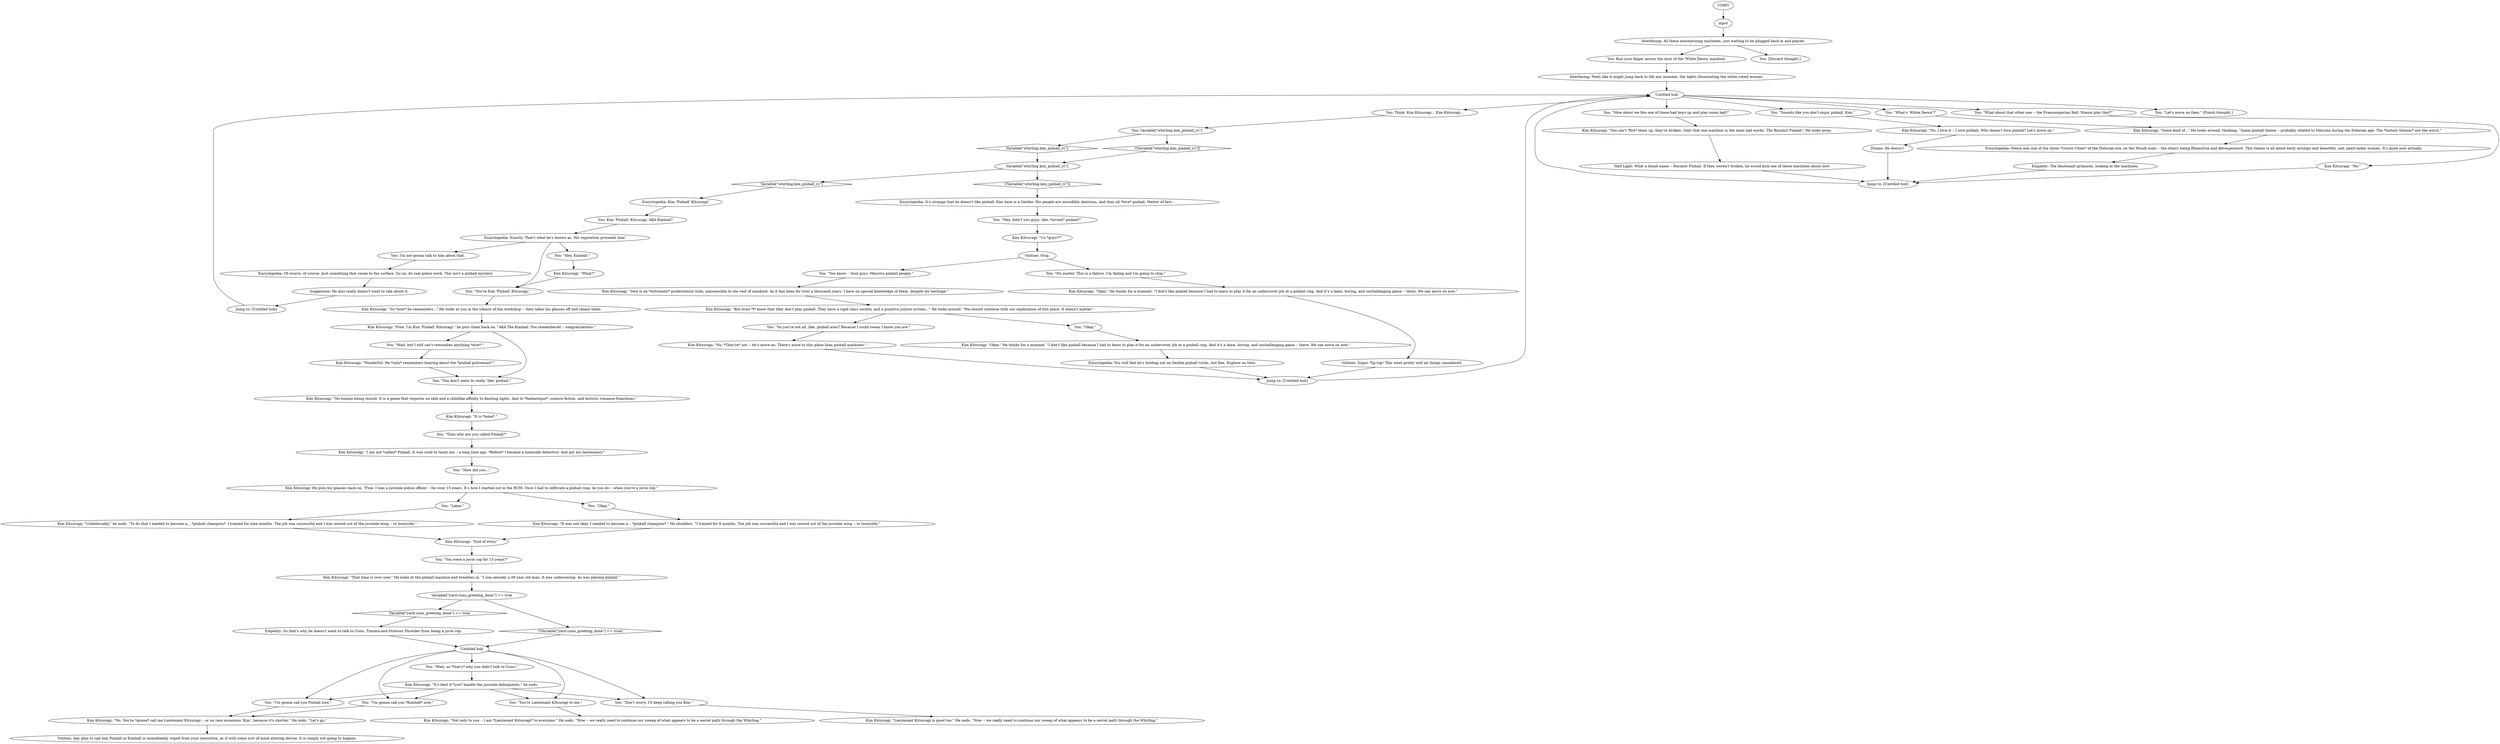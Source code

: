 # WHIRLING F1 ORB / play pinball
# 1. Let's play pinball.
#2. Kim "Pinball" Kitsuragi back story.
# ==================================================
digraph G {
	  0 [label="START"];
	  1 [label="input"];
	  2 [label="You: Kim 'Pinball' Kitsuragi, AKA Kimball?"];
	  3 [label="You: \"How did you...\""];
	  4 [label="Encyclopedia: Exactly. That's what he's known as. His reputation proceeds him!"];
	  5 [label="Kim Kitsuragi: \"It is *lame*.\""];
	  6 [label="Kim Kitsuragi: \"Not only to you -- I am *Lieutenant Kitsuragi* to everyone.\" He nods. \"Now -- we really need to continue our sweep of what appears to be a secret path through the Whirling.\""];
	  7 [label="Kim Kitsuragi: \"No. You're *gonna* call me Lieutenant Kitsuragi -- or on rare occasions 'Kim', because it's shorter.\" He nods. \"Let's go.\""];
	  8 [label="Volition: Any plan to call him Pinball or Kimball is immediately wiped from your neocortex, as if with some sort of mind altering device. It is simply not going to happen."];
	  9 [label="You: \"Let's move on then.\" [Finish thought.]"];
	  10 [label="Encyclopedia: Of course, of course. Just something that swam to the surface. Go on, do real police work. This isn't a pinball mystery."];
	  11 [label="You: \"I'm gonna call you Pinball now.\""];
	  12 [label="Kim Kitsuragi: \"It's best if *you* handle the juvenile delinquents,\" he nods."];
	  13 [label="Untitled hub"];
	  14 [label="Kim Kitsuragi: \"Okay.\" He thinks for a moment. \"I don't like pinball because I had to learn to play it for an undercover job at a pinball ring. And it's a lame, boring, and unchallenging game -- there. We can move on now.\""];
	  15 [label="Encyclopedia: You still feel he's holding out on Seolite pinball tricks, but fine. Explore on then."];
	  16 [label="Jump to: [Untitled hub]"];
	  17 [label="You: \"You're Lieutenant Kitsuragi to me.\""];
	  18 [label="Interfacing: All these mesmerizing machines, just waiting to be plugged back in and played."];
	  19 [label="Kim Kitsuragi: \"So *now* he remembers...\" He looks at you in the silence of the workshop -- then takes his glasses off and cleans them."];
	  20 [label="Kim Kitsuragi: \"Wonderful. He *only* remembers hearing about the *pinball policeman*.\""];
	  21 [label="You: \"Wait, so *that's* why you didn't talk to Cuno.\""];
	  22 [label="Encyclopedia: Kim 'Pinball' Kitsuragi!"];
	  23 [label="Suggestion: He also really doesn't want to talk about it."];
	  24 [label="Empathy: The lieutenant grimaces, looking at the machines."];
	  25 [label="Variable[\"whirling.kim_pinball_rc\"]"];
	  26 [label="Variable[\"whirling.kim_pinball_rc\"]", shape=diamond];
	  27 [label="!(Variable[\"whirling.kim_pinball_rc\"])", shape=diamond];
	  28 [label="Volition: Super. Tip-top! This went pretty well all things considered."];
	  29 [label="Kim Kitsuragi: \"I am not *called* Pinball. It was used to taunt me -- a long time ago. *Before* I became a homicide detective. And got my lieutenancy.\""];
	  30 [label="You: \"No matter. This is a failure. I'm failing and I'm going to stop.\""];
	  31 [label="Kim Kitsuragi: \"But even *I* know that they don't play pinball. They have a rigid class society, and a punitive justice system...\" He looks around. \"We should continue with our exploration of this place. It doesn't matter.\""];
	  32 [label="Kim Kitsuragi: \"Okay.\" He thinks for a moment. \"I don't like pinball because I had to learn to play it for an undercover job at a pinball ring. And it's a lame, boring, and unchallenging game -- there. We can move on now.\""];
	  33 [label="You: \"So you're not all, like, pinball aces? Because I could swear I know you are.\""];
	  34 [label="You: I'm not gonna talk to him about that."];
	  35 [label="Encyclopedia: Deora was one of the three *Crown Cities* of the Dolorian era, on the Mundi isola -- the others being Rheasilvia and Advesperascit. This theme is all about early airships and beautiful, sad, pearl-laden women. It's quite nice actually."];
	  36 [label="Kim Kitsuragi: \"No.\""];
	  37 [label="Kim Kitsuragi: \"You can't *fire* them up, they're broken. Only that one machine in the main hall works. The Royalist Pinball.\" He looks away."];
	  38 [label="You: Think: Kim Kitsuragi... Kim Kitsuragi..."];
	  39 [label="You: Variable[\"whirling.kim_pinball_rc\"]"];
	  40 [label="Variable[\"whirling.kim_pinball_rc\"]", shape=diamond];
	  41 [label="!(Variable[\"whirling.kim_pinball_rc\"])", shape=diamond];
	  42 [label="Jump to: [Untitled hub]"];
	  43 [label="Kim Kitsuragi: \"Lieutenant Kitsuragi is good too.\" He nods. \"Now -- we really need to continue our sweep of what appears to be a secret path through the Whirling.\""];
	  44 [label="Jump to: [Untitled hub]"];
	  45 [label="Kim Kitsuragi: \"Fine. I'm Kim 'Pinball' Kitsuragi.\" he puts them back on. \"AKA The Kimball. You remembered -- congratulations.\""];
	  46 [label="Kim Kitsuragi: \"End of story.\""];
	  47 [label="You: \"What about that other one -- the Franconigerian Ball. Wanna play that?\""];
	  48 [label="Half Light: What a dumb name -- Royalist Pinball. If they weren't broken, he would kick one of these machines about now."];
	  49 [label="Encyclopedia: It's strange that he doesn't like pinball. Kim here is a Seolite. His people are incredibly dextrous, and they all *love* pinball. Matter of fact..."];
	  50 [label="Volition: Stop."];
	  51 [label="Kim Kitsuragi: \"Unbelievably,\" he nods. \"To do that I needed to become a... *pinball champion*. I trained for nine months. The job was successful and I was moved out of the juvenile wing -- to homicide.\""];
	  52 [label="Empathy: So that's why he doesn't want to talk to Cuno. Trauma-and-Stressor Disorder from being a juvie cop."];
	  53 [label="You: Run your finger across the dust of the 'White Deora' machine."];
	  55 [label="Kim Kitsuragi: \"Us *guys*?\""];
	  56 [label="You: \"You're Kim 'Pinball' Kitsuragi.\""];
	  57 [label="Kim Kitsuragi: \"What?\""];
	  58 [label="You: \"Lame.\""];
	  59 [label="Untitled hub"];
	  60 [label="Kim Kitsuragi: \"No, I love it -- I love pinball. Who doesn't love pinball? Let's move on.\""];
	  61 [label="You: \"You know -- Seol guys. Massive pinball people.\""];
	  62 [label="You: \"You were a juvie cop for 15 years?\""];
	  63 [label="You: \"Okay.\""];
	  64 [label="You: \"Sounds like you don't enjoy pinball, Kim.\""];
	  65 [label="You: \"Okay.\""];
	  66 [label="You: \"Don't worry, I'll keep calling you Kim.\""];
	  67 [label="Kim Kitsuragi: \"It was not okay. I needed to become a... *pinball champion*.\" He shudders. \"I trained for 9 months. The job was successful and I was moved out of the juvenile wing -- to homicide.\""];
	  68 [label="Interfacing: Feels like it might jump back to life any moment, the lights illuminating the white robed woman."];
	  69 [label="You: [Discard thought.]"];
	  70 [label="Kim Kitsuragi: \"No human being should. It is a game that requires no skill and a childlike affinity to flashing lights. And to *fantastique*, science fiction, and historic romance franchises.\""];
	  71 [label="You: \"I'm gonna call you *Kimball* now.\""];
	  72 [label="You: \"What's 'White Deora'?\""];
	  73 [label="Drama: He doesn't."];
	  74 [label="You: \"Hey, didn't you guys, like, *invent* pinball?\""];
	  75 [label="You: \"Hey, Kimball.\""];
	  76 [label="You: \"Then why are you called Pinball?\""];
	  77 [label="Kim Kitsuragi: He puts his glasses back on. \"Fine. I was a juvenile police officer -- for over 15 years. It's how I started out in the RCM. Once I had to infiltrate a pinball ring. As you do -- when you're a juvie cop.\""];
	  78 [label="You: \"How about we fire one of these bad boys up and play some ball?\""];
	  79 [label="Kim Kitsuragi: \"Some kind of...\" He looks around, thinking. \"Inane pinball theme -- probably related to Messina during the Dolorian age. The *history themes* are the worst.\""];
	  80 [label="Kim Kitsuragi: \"Seol is an *extremely* protectionist isola, inaccessible to the rest of mankind. As it has been for over a thousand years. I have no special knowledge of them, despite my heritage.\""];
	  81 [label="Kim Kitsuragi: \"No. *They're* not -- let's move on. There's more to this place than pinball machines.\""];
	  82 [label="Kim Kitsuragi: \"That time is over now.\" He looks at the pinball machine and breathes in. \"I was already a 38 year old man. It was unbecoming. As was playing pinball.\""];
	  83 [label="Variable[\"yard.cuno_greeting_done\"] == true"];
	  84 [label="Variable[\"yard.cuno_greeting_done\"] == true", shape=diamond];
	  85 [label="!(Variable[\"yard.cuno_greeting_done\"] == true)", shape=diamond];
	  86 [label="You: \"You don't seem to really 'like' pinball.\""];
	  87 [label="You: \"Wait, but I still can't remember anything *else*.\""];
	  0 -> 1
	  1 -> 18
	  2 -> 4
	  3 -> 77
	  4 -> 56
	  4 -> 34
	  4 -> 75
	  5 -> 76
	  7 -> 8
	  10 -> 23
	  11 -> 7
	  12 -> 17
	  12 -> 66
	  12 -> 11
	  12 -> 71
	  13 -> 66
	  13 -> 71
	  13 -> 11
	  13 -> 17
	  13 -> 21
	  14 -> 15
	  15 -> 42
	  16 -> 59
	  17 -> 6
	  18 -> 69
	  18 -> 53
	  19 -> 45
	  20 -> 86
	  21 -> 12
	  22 -> 2
	  23 -> 16
	  24 -> 44
	  25 -> 26
	  25 -> 27
	  26 -> 22
	  27 -> 49
	  28 -> 42
	  29 -> 3
	  30 -> 32
	  31 -> 65
	  31 -> 33
	  32 -> 28
	  33 -> 81
	  34 -> 10
	  35 -> 24
	  36 -> 44
	  37 -> 48
	  38 -> 39
	  39 -> 40
	  39 -> 41
	  40 -> 25
	  41 -> 25
	  42 -> 59
	  44 -> 59
	  45 -> 86
	  45 -> 87
	  46 -> 62
	  47 -> 36
	  48 -> 44
	  49 -> 74
	  50 -> 61
	  50 -> 30
	  51 -> 46
	  52 -> 13
	  53 -> 68
	  55 -> 50
	  56 -> 19
	  57 -> 56
	  58 -> 51
	  59 -> 64
	  59 -> 38
	  59 -> 72
	  59 -> 9
	  59 -> 78
	  59 -> 47
	  60 -> 73
	  61 -> 80
	  62 -> 82
	  63 -> 67
	  64 -> 60
	  65 -> 14
	  66 -> 43
	  67 -> 46
	  68 -> 59
	  70 -> 5
	  71 -> 7
	  72 -> 79
	  73 -> 44
	  74 -> 55
	  75 -> 57
	  76 -> 29
	  77 -> 58
	  77 -> 63
	  78 -> 37
	  79 -> 35
	  80 -> 31
	  81 -> 42
	  82 -> 83
	  83 -> 84
	  83 -> 85
	  84 -> 52
	  85 -> 13
	  86 -> 70
	  87 -> 20
}

